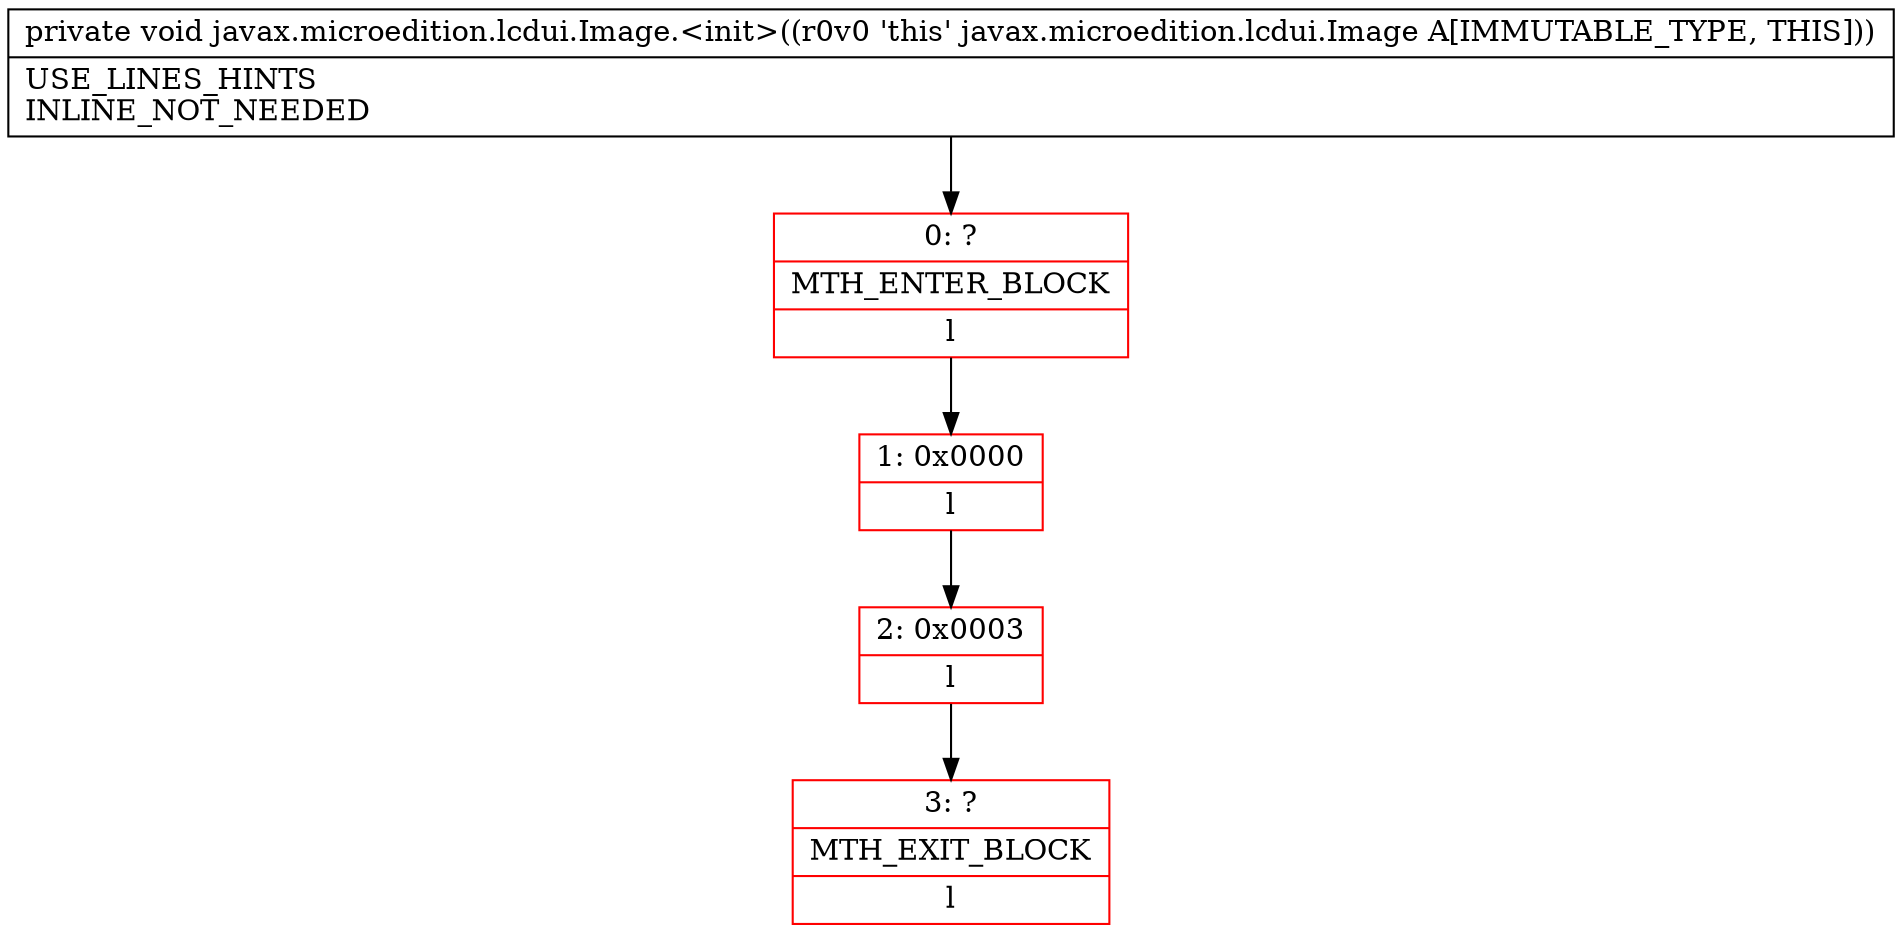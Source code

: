 digraph "CFG forjavax.microedition.lcdui.Image.\<init\>()V" {
subgraph cluster_Region_841058297 {
label = "R(0)";
node [shape=record,color=blue];
}
Node_0 [shape=record,color=red,label="{0\:\ ?|MTH_ENTER_BLOCK\l|l}"];
Node_1 [shape=record,color=red,label="{1\:\ 0x0000|l}"];
Node_2 [shape=record,color=red,label="{2\:\ 0x0003|l}"];
Node_3 [shape=record,color=red,label="{3\:\ ?|MTH_EXIT_BLOCK\l|l}"];
MethodNode[shape=record,label="{private void javax.microedition.lcdui.Image.\<init\>((r0v0 'this' javax.microedition.lcdui.Image A[IMMUTABLE_TYPE, THIS]))  | USE_LINES_HINTS\lINLINE_NOT_NEEDED\l}"];
MethodNode -> Node_0;
Node_0 -> Node_1;
Node_1 -> Node_2;
Node_2 -> Node_3;
}

